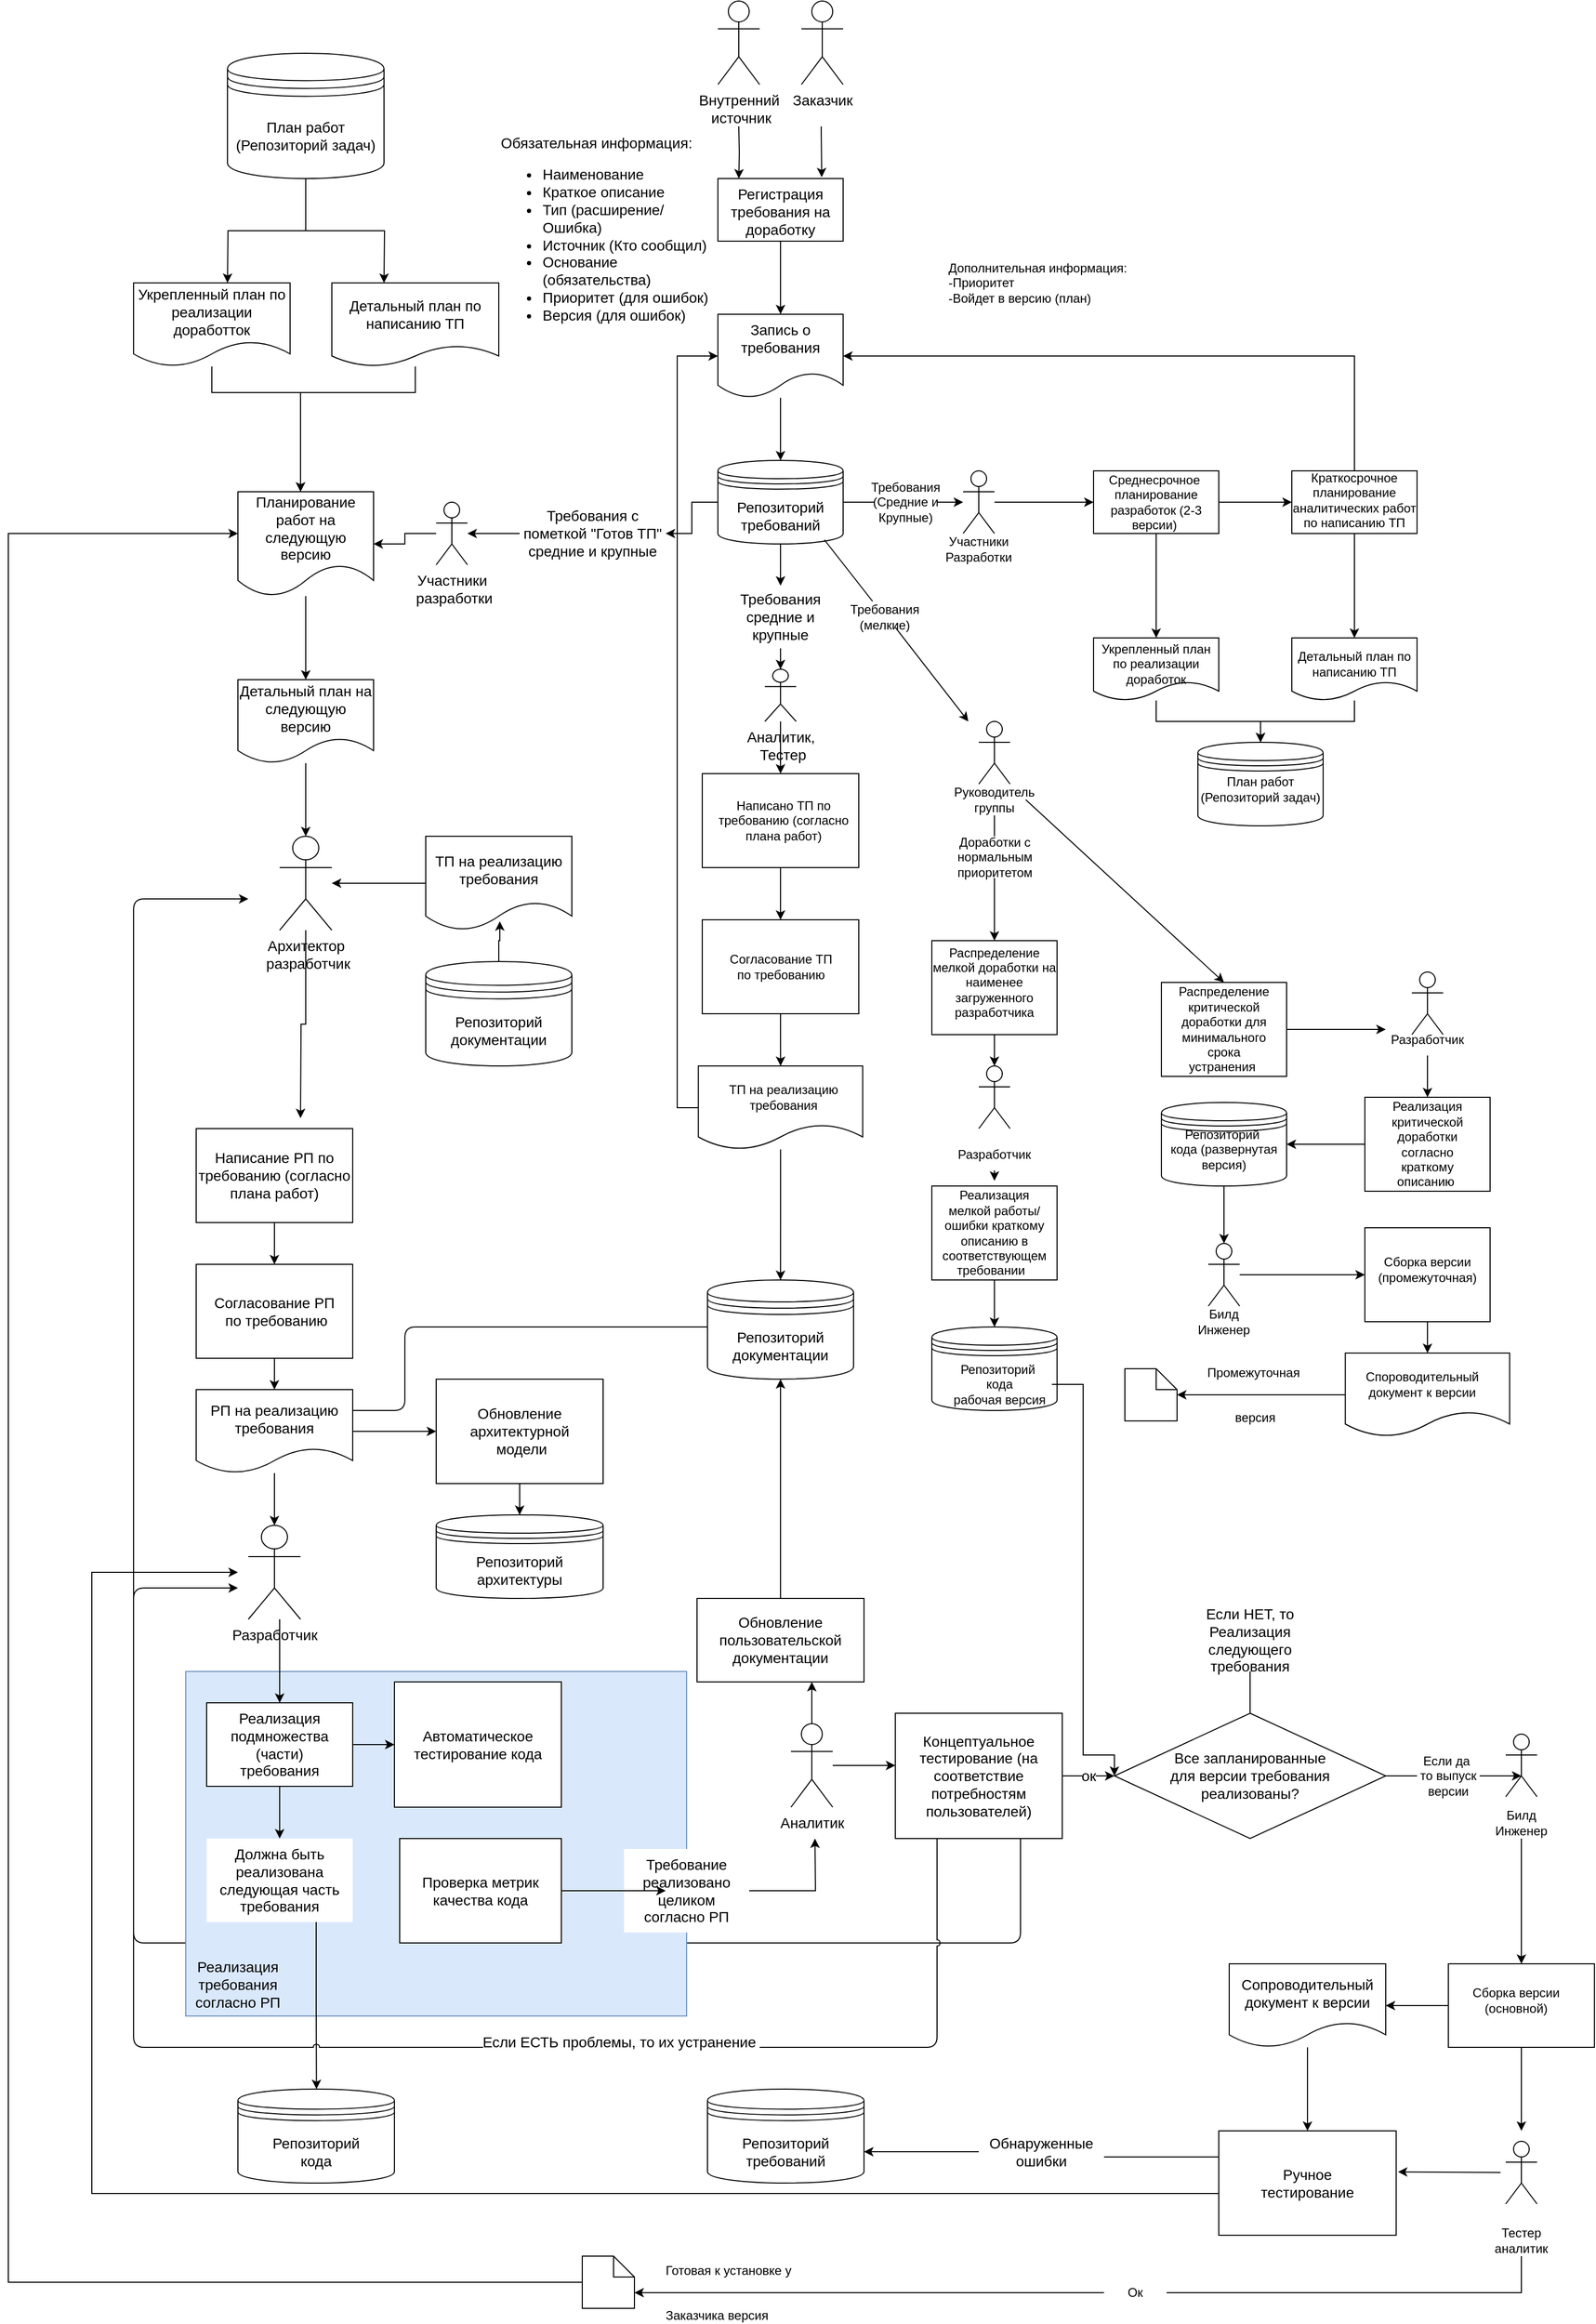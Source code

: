 <mxfile version="17.4.0" type="google"><diagram id="FcQgIO-EtKljJ8aHKPkk" name="Page-1"><mxGraphModel grid="1" page="1" gridSize="10" guides="1" tooltips="1" connect="1" arrows="1" fold="1" pageScale="1" pageWidth="2339" pageHeight="3300" math="0" shadow="0"><root><mxCell id="0"/><mxCell id="1" parent="0"/><mxCell id="-S4qs4lZASncalm9vgdK-113" style="edgeStyle=orthogonalEdgeStyle;rounded=0;orthogonalLoop=1;jettySize=auto;html=1;entryX=0.5;entryY=0.667;entryDx=0;entryDy=0;entryPerimeter=0;fontColor=#000000;startArrow=none;" edge="1" parent="1" source="-S4qs4lZASncalm9vgdK-112" target="-S4qs4lZASncalm9vgdK-111"><mxGeometry relative="1" as="geometry"/></mxCell><mxCell id="XzR__oz5YrmeyGXuZ-AJ-4" style="edgeStyle=orthogonalEdgeStyle;rounded=0;orthogonalLoop=1;jettySize=auto;html=1;fontSize=14;" edge="1" parent="1" source="XzR__oz5YrmeyGXuZ-AJ-3"><mxGeometry relative="1" as="geometry"><mxPoint x="290" y="310" as="targetPoint"/></mxGeometry></mxCell><mxCell id="XzR__oz5YrmeyGXuZ-AJ-5" style="edgeStyle=orthogonalEdgeStyle;rounded=0;orthogonalLoop=1;jettySize=auto;html=1;fontSize=14;" edge="1" parent="1" source="XzR__oz5YrmeyGXuZ-AJ-3"><mxGeometry relative="1" as="geometry"><mxPoint x="440" y="310" as="targetPoint"/></mxGeometry></mxCell><mxCell id="XzR__oz5YrmeyGXuZ-AJ-3" value="&lt;font style=&quot;font-size: 14px&quot;&gt;План работ&lt;br&gt;(Репозиторий задач)&lt;/font&gt;" style="shape=datastore;whiteSpace=wrap;html=1;align=center;" vertex="1" parent="1"><mxGeometry x="290" y="90" width="150" height="120" as="geometry"/></mxCell><mxCell id="XzR__oz5YrmeyGXuZ-AJ-10" style="edgeStyle=orthogonalEdgeStyle;rounded=0;orthogonalLoop=1;jettySize=auto;html=1;fontSize=14;" edge="1" parent="1" source="XzR__oz5YrmeyGXuZ-AJ-6"><mxGeometry relative="1" as="geometry"><mxPoint x="360" y="510" as="targetPoint"/><Array as="points"><mxPoint x="275" y="415"/><mxPoint x="360" y="415"/><mxPoint x="360" y="440"/></Array></mxGeometry></mxCell><mxCell id="XzR__oz5YrmeyGXuZ-AJ-6" value="Укрепленный план по реализации доработток" style="shape=document;whiteSpace=wrap;html=1;boundedLbl=1;fontSize=14;labelBorderColor=none;labelBackgroundColor=none;verticalAlign=middle;gradientColor=none;shadow=0;sketch=0;" vertex="1" parent="1"><mxGeometry x="200" y="310" width="150" height="80" as="geometry"/></mxCell><mxCell id="XzR__oz5YrmeyGXuZ-AJ-9" style="edgeStyle=orthogonalEdgeStyle;rounded=0;orthogonalLoop=1;jettySize=auto;html=1;fontSize=14;" edge="1" parent="1" source="XzR__oz5YrmeyGXuZ-AJ-7"><mxGeometry relative="1" as="geometry"><mxPoint x="360" y="510" as="targetPoint"/><Array as="points"><mxPoint x="470" y="415"/><mxPoint x="360" y="415"/><mxPoint x="360" y="440"/></Array></mxGeometry></mxCell><mxCell id="XzR__oz5YrmeyGXuZ-AJ-7" value="Детальный план по написанию ТП" style="shape=document;whiteSpace=wrap;html=1;boundedLbl=1;fontSize=14;size=0.25;" vertex="1" parent="1"><mxGeometry x="390" y="310" width="160" height="80" as="geometry"/></mxCell><mxCell id="XzR__oz5YrmeyGXuZ-AJ-12" style="edgeStyle=orthogonalEdgeStyle;rounded=0;orthogonalLoop=1;jettySize=auto;html=1;fontSize=14;" edge="1" parent="1" source="XzR__oz5YrmeyGXuZ-AJ-11" target="XzR__oz5YrmeyGXuZ-AJ-13"><mxGeometry relative="1" as="geometry"><mxPoint x="365" y="700.0" as="targetPoint"/></mxGeometry></mxCell><mxCell id="XzR__oz5YrmeyGXuZ-AJ-11" value="Планирование работ на следующую версию" style="shape=document;whiteSpace=wrap;html=1;boundedLbl=1;shadow=0;labelBackgroundColor=none;labelBorderColor=none;sketch=0;fontSize=14;gradientColor=none;" vertex="1" parent="1"><mxGeometry x="300" y="510" width="130" height="100" as="geometry"/></mxCell><mxCell id="XzR__oz5YrmeyGXuZ-AJ-14" style="edgeStyle=orthogonalEdgeStyle;rounded=0;orthogonalLoop=1;jettySize=auto;html=1;fontSize=14;" edge="1" parent="1" source="XzR__oz5YrmeyGXuZ-AJ-13" target="XzR__oz5YrmeyGXuZ-AJ-15"><mxGeometry relative="1" as="geometry"><mxPoint x="365" y="870.0" as="targetPoint"/></mxGeometry></mxCell><mxCell id="XzR__oz5YrmeyGXuZ-AJ-13" value="Детальный план на следующую версию" style="shape=document;whiteSpace=wrap;html=1;boundedLbl=1;shadow=0;labelBackgroundColor=none;labelBorderColor=none;sketch=0;fontSize=14;gradientColor=none;" vertex="1" parent="1"><mxGeometry x="300" y="690" width="130" height="80" as="geometry"/></mxCell><mxCell id="XzR__oz5YrmeyGXuZ-AJ-20" style="edgeStyle=orthogonalEdgeStyle;rounded=0;orthogonalLoop=1;jettySize=auto;html=1;fontSize=14;" edge="1" parent="1" source="XzR__oz5YrmeyGXuZ-AJ-15"><mxGeometry relative="1" as="geometry"><mxPoint x="360" y="1110" as="targetPoint"/></mxGeometry></mxCell><mxCell id="XzR__oz5YrmeyGXuZ-AJ-15" value="Архитектор&lt;br&gt;&amp;nbsp;разработчик" style="shape=umlActor;verticalLabelPosition=bottom;verticalAlign=top;html=1;outlineConnect=0;shadow=0;labelBackgroundColor=none;labelBorderColor=none;sketch=0;fontSize=14;gradientColor=none;" vertex="1" parent="1"><mxGeometry x="340" y="840" width="50" height="90" as="geometry"/></mxCell><mxCell id="XzR__oz5YrmeyGXuZ-AJ-17" style="edgeStyle=orthogonalEdgeStyle;rounded=0;orthogonalLoop=1;jettySize=auto;html=1;fontSize=14;" edge="1" parent="1" source="XzR__oz5YrmeyGXuZ-AJ-16" target="XzR__oz5YrmeyGXuZ-AJ-15"><mxGeometry relative="1" as="geometry"><mxPoint x="430" y="885.0" as="targetPoint"/></mxGeometry></mxCell><mxCell id="XzR__oz5YrmeyGXuZ-AJ-16" value="ТП на реализацию требования" style="shape=document;whiteSpace=wrap;html=1;boundedLbl=1;shadow=0;labelBackgroundColor=none;labelBorderColor=none;sketch=0;fontSize=14;gradientColor=none;" vertex="1" parent="1"><mxGeometry x="480" y="840" width="140" height="90" as="geometry"/></mxCell><mxCell id="XzR__oz5YrmeyGXuZ-AJ-19" style="edgeStyle=orthogonalEdgeStyle;rounded=0;orthogonalLoop=1;jettySize=auto;html=1;entryX=0.507;entryY=0.905;entryDx=0;entryDy=0;entryPerimeter=0;fontSize=14;" edge="1" parent="1" source="XzR__oz5YrmeyGXuZ-AJ-18" target="XzR__oz5YrmeyGXuZ-AJ-16"><mxGeometry relative="1" as="geometry"/></mxCell><mxCell id="XzR__oz5YrmeyGXuZ-AJ-18" value="Репозиторий документации" style="shape=datastore;whiteSpace=wrap;html=1;shadow=0;labelBackgroundColor=none;labelBorderColor=none;sketch=0;fontSize=14;gradientColor=none;" vertex="1" parent="1"><mxGeometry x="480" y="960" width="140" height="100" as="geometry"/></mxCell><mxCell id="Xzirh90XZ4fYuaq3BGSY-18" style="rounded=1;jumpStyle=arc;orthogonalLoop=1;jettySize=auto;html=1;exitX=0.75;exitY=1;exitDx=0;exitDy=0;fontSize=14;endArrow=classic;endFill=1;strokeColor=default;elbow=vertical;" edge="1" parent="1" source="Xzirh90XZ4fYuaq3BGSY-13"><mxGeometry relative="1" as="geometry"><mxPoint x="310" y="900" as="targetPoint"/><Array as="points"><mxPoint x="1050" y="1900"/><mxPoint x="200" y="1900"/><mxPoint x="200" y="900"/></Array></mxGeometry></mxCell><mxCell id="NjiIjQkyy69ApoucrlYa-11" value="" style="edgeStyle=orthogonalEdgeStyle;rounded=0;orthogonalLoop=1;jettySize=auto;html=1;fontSize=14;entryX=0.167;entryY=0;entryDx=0;entryDy=0;entryPerimeter=0;" edge="1" parent="1" target="NjiIjQkyy69ApoucrlYa-10"><mxGeometry relative="1" as="geometry"><mxPoint x="780" y="160" as="sourcePoint"/></mxGeometry></mxCell><mxCell id="NjiIjQkyy69ApoucrlYa-7" value="Заказчик" style="shape=umlActor;verticalLabelPosition=bottom;verticalAlign=top;html=1;outlineConnect=0;fontSize=14;fillColor=none;" vertex="1" parent="1"><mxGeometry x="840" y="40" width="40" height="80" as="geometry"/></mxCell><mxCell id="NjiIjQkyy69ApoucrlYa-17" value="" style="edgeStyle=orthogonalEdgeStyle;rounded=0;orthogonalLoop=1;jettySize=auto;html=1;fontSize=14;" edge="1" parent="1" source="NjiIjQkyy69ApoucrlYa-10" target="NjiIjQkyy69ApoucrlYa-16"><mxGeometry relative="1" as="geometry"/></mxCell><mxCell id="NjiIjQkyy69ApoucrlYa-10" value="Регистрация требования на доработку" style="whiteSpace=wrap;html=1;fontSize=14;verticalAlign=top;fillColor=none;" vertex="1" parent="1"><mxGeometry x="760" y="210" width="120" height="60" as="geometry"/></mxCell><mxCell id="NjiIjQkyy69ApoucrlYa-14" value="&lt;div&gt;&lt;span&gt;Обязательная информация:&lt;/span&gt;&lt;/div&gt;&lt;div&gt;&lt;ul&gt;&lt;li&gt;&lt;span&gt;Наименование&lt;/span&gt;&lt;/li&gt;&lt;li&gt;&lt;span&gt;Краткое описание&lt;/span&gt;&lt;/li&gt;&lt;li&gt;&lt;span&gt;Тип (расширение/Ошибка)&lt;/span&gt;&lt;/li&gt;&lt;li&gt;Источник (Кто сообщил)&lt;/li&gt;&lt;li&gt;Основание (обязательства)&lt;/li&gt;&lt;li&gt;Приоритет (для ошибок)&lt;/li&gt;&lt;li&gt;Версия (для ошибок)&lt;/li&gt;&lt;/ul&gt;&lt;/div&gt;" style="rounded=0;whiteSpace=wrap;html=1;fontSize=14;fillColor=none;strokeColor=none;align=left;" vertex="1" parent="1"><mxGeometry x="550" y="190" width="210" height="150" as="geometry"/></mxCell><mxCell id="NjiIjQkyy69ApoucrlYa-13" value="" style="edgeStyle=orthogonalEdgeStyle;rounded=0;orthogonalLoop=1;jettySize=auto;html=1;fontSize=14;entryX=0.829;entryY=-0.02;entryDx=0;entryDy=0;entryPerimeter=0;" edge="1" parent="1" target="NjiIjQkyy69ApoucrlYa-10"><mxGeometry relative="1" as="geometry"><mxPoint x="859" y="160" as="sourcePoint"/><Array as="points"><mxPoint x="860" y="165"/></Array></mxGeometry></mxCell><mxCell id="NjiIjQkyy69ApoucrlYa-6" value="Внутренний&lt;br&gt;&amp;nbsp;источник" style="shape=umlActor;verticalLabelPosition=bottom;verticalAlign=top;html=1;outlineConnect=0;fontSize=14;fillColor=none;" vertex="1" parent="1"><mxGeometry x="760" y="40" width="40" height="80" as="geometry"/></mxCell><mxCell id="NjiIjQkyy69ApoucrlYa-19" value="" style="edgeStyle=orthogonalEdgeStyle;rounded=0;orthogonalLoop=1;jettySize=auto;html=1;fontSize=14;" edge="1" parent="1" source="NjiIjQkyy69ApoucrlYa-16" target="NjiIjQkyy69ApoucrlYa-18"><mxGeometry relative="1" as="geometry"/></mxCell><mxCell id="NjiIjQkyy69ApoucrlYa-16" value="Запись о требования" style="shape=document;whiteSpace=wrap;html=1;boundedLbl=1;fontSize=14;verticalAlign=top;fillColor=none;" vertex="1" parent="1"><mxGeometry x="760" y="340" width="120" height="80" as="geometry"/></mxCell><mxCell id="NjiIjQkyy69ApoucrlYa-21" value="" style="edgeStyle=orthogonalEdgeStyle;rounded=0;orthogonalLoop=1;jettySize=auto;html=1;fontSize=14;" edge="1" parent="1" source="NjiIjQkyy69ApoucrlYa-18" target="NjiIjQkyy69ApoucrlYa-20"><mxGeometry relative="1" as="geometry"><Array as="points"><mxPoint x="735" y="520"/><mxPoint x="735" y="550"/></Array></mxGeometry></mxCell><mxCell id="NjiIjQkyy69ApoucrlYa-27" value="" style="edgeStyle=orthogonalEdgeStyle;rounded=0;orthogonalLoop=1;jettySize=auto;html=1;fontSize=14;" edge="1" parent="1" source="NjiIjQkyy69ApoucrlYa-18" target="NjiIjQkyy69ApoucrlYa-26"><mxGeometry relative="1" as="geometry"/></mxCell><mxCell id="-S4qs4lZASncalm9vgdK-15" style="edgeStyle=orthogonalEdgeStyle;rounded=0;orthogonalLoop=1;jettySize=auto;html=1;startArrow=none;" edge="1" parent="1" source="-S4qs4lZASncalm9vgdK-19" target="-S4qs4lZASncalm9vgdK-18"><mxGeometry relative="1" as="geometry"><mxPoint x="950" y="520.0" as="targetPoint"/></mxGeometry></mxCell><mxCell id="NjiIjQkyy69ApoucrlYa-18" value="Репозиторий требований" style="shape=datastore;whiteSpace=wrap;html=1;fontSize=14;fillColor=none;" vertex="1" parent="1"><mxGeometry x="760" y="480" width="120" height="80" as="geometry"/></mxCell><mxCell id="NjiIjQkyy69ApoucrlYa-24" value="" style="edgeStyle=orthogonalEdgeStyle;rounded=0;orthogonalLoop=1;jettySize=auto;html=1;fontSize=14;" edge="1" parent="1" source="NjiIjQkyy69ApoucrlYa-20" target="NjiIjQkyy69ApoucrlYa-23"><mxGeometry relative="1" as="geometry"/></mxCell><mxCell id="NjiIjQkyy69ApoucrlYa-20" value="Требования с пометкой &quot;Готов ТП&quot;&lt;br&gt;средние и крупные" style="whiteSpace=wrap;html=1;fontSize=14;fillColor=none;strokeColor=none;" vertex="1" parent="1"><mxGeometry x="570" y="520" width="140" height="60" as="geometry"/></mxCell><mxCell id="NjiIjQkyy69ApoucrlYa-25" value="" style="edgeStyle=orthogonalEdgeStyle;rounded=0;orthogonalLoop=1;jettySize=auto;html=1;fontSize=14;" edge="1" parent="1" source="NjiIjQkyy69ApoucrlYa-23" target="XzR__oz5YrmeyGXuZ-AJ-11"><mxGeometry relative="1" as="geometry"/></mxCell><mxCell id="NjiIjQkyy69ApoucrlYa-23" value="Участники&lt;br&gt;&amp;nbsp;разработки" style="shape=umlActor;verticalLabelPosition=bottom;verticalAlign=top;html=1;outlineConnect=0;fontSize=14;fillColor=none;" vertex="1" parent="1"><mxGeometry x="490" y="520" width="30" height="60" as="geometry"/></mxCell><mxCell id="NjiIjQkyy69ApoucrlYa-29" value="" style="edgeStyle=orthogonalEdgeStyle;rounded=0;orthogonalLoop=1;jettySize=auto;html=1;fontSize=14;" edge="1" parent="1" source="NjiIjQkyy69ApoucrlYa-26" target="NjiIjQkyy69ApoucrlYa-28"><mxGeometry relative="1" as="geometry"/></mxCell><mxCell id="NjiIjQkyy69ApoucrlYa-26" value="Требования средние и крупные" style="whiteSpace=wrap;html=1;fontSize=14;fillColor=none;strokeColor=none;" vertex="1" parent="1"><mxGeometry x="760" y="600" width="120" height="60" as="geometry"/></mxCell><mxCell id="m88YV7kobaPeieEYWc4_-2" style="edgeStyle=orthogonalEdgeStyle;rounded=0;orthogonalLoop=1;jettySize=auto;html=1;entryX=0.5;entryY=0;entryDx=0;entryDy=0;" edge="1" parent="1" source="NjiIjQkyy69ApoucrlYa-28"><mxGeometry relative="1" as="geometry"><mxPoint x="820" y="780.0" as="targetPoint"/></mxGeometry></mxCell><mxCell id="NjiIjQkyy69ApoucrlYa-28" value="Аналитик,&lt;br&gt;&amp;nbsp;Тестер" style="shape=umlActor;verticalLabelPosition=bottom;verticalAlign=top;html=1;outlineConnect=0;fontSize=14;fillColor=none;" vertex="1" parent="1"><mxGeometry x="805" y="680" width="30" height="50" as="geometry"/></mxCell><mxCell id="-S4qs4lZASncalm9vgdK-3" style="edgeStyle=orthogonalEdgeStyle;rounded=0;orthogonalLoop=1;jettySize=auto;html=1;entryX=0.5;entryY=0;entryDx=0;entryDy=0;" edge="1" parent="1" source="m88YV7kobaPeieEYWc4_-3" target="-S4qs4lZASncalm9vgdK-2"><mxGeometry relative="1" as="geometry"/></mxCell><mxCell id="m88YV7kobaPeieEYWc4_-3" value="" style="rounded=0;whiteSpace=wrap;html=1;" vertex="1" parent="1"><mxGeometry x="745" y="780" width="150" height="90" as="geometry"/></mxCell><mxCell id="-S4qs4lZASncalm9vgdK-7" style="edgeStyle=orthogonalEdgeStyle;rounded=0;orthogonalLoop=1;jettySize=auto;html=1;" edge="1" parent="1" source="-S4qs4lZASncalm9vgdK-2" target="-S4qs4lZASncalm9vgdK-4"><mxGeometry relative="1" as="geometry"/></mxCell><mxCell id="-S4qs4lZASncalm9vgdK-2" value="" style="rounded=0;whiteSpace=wrap;html=1;" vertex="1" parent="1"><mxGeometry x="745" y="920" width="150" height="90" as="geometry"/></mxCell><mxCell id="-S4qs4lZASncalm9vgdK-8" style="edgeStyle=orthogonalEdgeStyle;rounded=0;orthogonalLoop=1;jettySize=auto;html=1;" edge="1" parent="1" source="-S4qs4lZASncalm9vgdK-4" target="Xzirh90XZ4fYuaq3BGSY-28"><mxGeometry relative="1" as="geometry"/></mxCell><mxCell id="-S4qs4lZASncalm9vgdK-14" style="edgeStyle=orthogonalEdgeStyle;rounded=0;orthogonalLoop=1;jettySize=auto;html=1;entryX=0;entryY=0.5;entryDx=0;entryDy=0;" edge="1" parent="1" source="-S4qs4lZASncalm9vgdK-4" target="NjiIjQkyy69ApoucrlYa-16"><mxGeometry relative="1" as="geometry"><Array as="points"><mxPoint x="721" y="1100"/><mxPoint x="721" y="380"/></Array></mxGeometry></mxCell><mxCell id="-S4qs4lZASncalm9vgdK-4" value="" style="shape=document;whiteSpace=wrap;html=1;boundedLbl=1;" vertex="1" parent="1"><mxGeometry x="741.25" y="1060" width="157.5" height="80" as="geometry"/></mxCell><mxCell id="XzR__oz5YrmeyGXuZ-AJ-22" value="Написание РП по требованию (согласно плана работ)" style="rounded=0;whiteSpace=wrap;html=1;shadow=0;labelBackgroundColor=none;labelBorderColor=none;sketch=0;fontSize=14;gradientColor=none;" vertex="1" parent="1"><mxGeometry x="260" y="1120" width="150" height="90" as="geometry"/></mxCell><mxCell id="XzR__oz5YrmeyGXuZ-AJ-24" value="Согласование РП&lt;br&gt;&amp;nbsp;по требованию" style="rounded=0;whiteSpace=wrap;html=1;shadow=0;labelBackgroundColor=none;labelBorderColor=none;sketch=0;fontSize=14;gradientColor=none;" vertex="1" parent="1"><mxGeometry x="260" y="1250" width="150" height="90" as="geometry"/></mxCell><mxCell id="XzR__oz5YrmeyGXuZ-AJ-23" style="edgeStyle=orthogonalEdgeStyle;rounded=0;orthogonalLoop=1;jettySize=auto;html=1;fontSize=14;" edge="1" parent="1" source="XzR__oz5YrmeyGXuZ-AJ-22" target="XzR__oz5YrmeyGXuZ-AJ-24"><mxGeometry relative="1" as="geometry"><mxPoint x="335" y="1270" as="targetPoint"/></mxGeometry></mxCell><mxCell id="Xzirh90XZ4fYuaq3BGSY-27" style="edgeStyle=none;rounded=1;jumpStyle=arc;orthogonalLoop=1;jettySize=auto;html=1;exitX=1;exitY=0.25;exitDx=0;exitDy=0;fontSize=14;endArrow=classic;endFill=1;strokeColor=default;elbow=vertical;" edge="1" parent="1" source="XzR__oz5YrmeyGXuZ-AJ-26"><mxGeometry relative="1" as="geometry"><mxPoint x="823" y="1310" as="targetPoint"/><Array as="points"><mxPoint x="460" y="1390"/><mxPoint x="460" y="1310"/></Array></mxGeometry></mxCell><mxCell id="XzR__oz5YrmeyGXuZ-AJ-26" value="РП на реализацию&lt;br&gt;требования" style="shape=document;whiteSpace=wrap;html=1;boundedLbl=1;shadow=0;labelBackgroundColor=none;labelBorderColor=none;sketch=0;fontSize=14;gradientColor=none;" vertex="1" parent="1"><mxGeometry x="260" y="1370" width="150" height="80" as="geometry"/></mxCell><mxCell id="XzR__oz5YrmeyGXuZ-AJ-25" style="edgeStyle=orthogonalEdgeStyle;rounded=0;orthogonalLoop=1;jettySize=auto;html=1;fontSize=14;" edge="1" parent="1" source="XzR__oz5YrmeyGXuZ-AJ-24" target="XzR__oz5YrmeyGXuZ-AJ-26"><mxGeometry relative="1" as="geometry"><mxPoint x="335" y="1400" as="targetPoint"/></mxGeometry></mxCell><mxCell id="XzR__oz5YrmeyGXuZ-AJ-30" value="Обновление архитектурной&lt;br&gt;&amp;nbsp;модели" style="rounded=0;whiteSpace=wrap;html=1;shadow=0;labelBackgroundColor=none;labelBorderColor=none;sketch=0;fontSize=14;gradientColor=none;" vertex="1" parent="1"><mxGeometry x="490" y="1360" width="160" height="100" as="geometry"/></mxCell><mxCell id="XzR__oz5YrmeyGXuZ-AJ-29" style="edgeStyle=orthogonalEdgeStyle;rounded=0;orthogonalLoop=1;jettySize=auto;html=1;fontSize=14;" edge="1" parent="1" source="XzR__oz5YrmeyGXuZ-AJ-26" target="XzR__oz5YrmeyGXuZ-AJ-30"><mxGeometry relative="1" as="geometry"><mxPoint x="490" y="1410" as="targetPoint"/></mxGeometry></mxCell><mxCell id="XzR__oz5YrmeyGXuZ-AJ-32" value="Репозиторий архитектуры" style="shape=datastore;whiteSpace=wrap;html=1;shadow=0;labelBackgroundColor=none;labelBorderColor=none;sketch=0;fontSize=14;gradientColor=none;" vertex="1" parent="1"><mxGeometry x="490" y="1490" width="160" height="80" as="geometry"/></mxCell><mxCell id="XzR__oz5YrmeyGXuZ-AJ-31" style="edgeStyle=orthogonalEdgeStyle;rounded=0;orthogonalLoop=1;jettySize=auto;html=1;fontSize=14;" edge="1" parent="1" source="XzR__oz5YrmeyGXuZ-AJ-30" target="XzR__oz5YrmeyGXuZ-AJ-32"><mxGeometry relative="1" as="geometry"><mxPoint x="570" y="1520" as="targetPoint"/></mxGeometry></mxCell><mxCell id="XzR__oz5YrmeyGXuZ-AJ-34" value="Разработчик" style="shape=umlActor;verticalLabelPosition=bottom;verticalAlign=top;html=1;outlineConnect=0;shadow=0;labelBackgroundColor=none;labelBorderColor=none;sketch=0;fontSize=14;gradientColor=none;" vertex="1" parent="1"><mxGeometry x="310" y="1500" width="50" height="90" as="geometry"/></mxCell><mxCell id="XzR__oz5YrmeyGXuZ-AJ-33" style="edgeStyle=orthogonalEdgeStyle;rounded=0;orthogonalLoop=1;jettySize=auto;html=1;fontSize=14;" edge="1" parent="1" source="XzR__oz5YrmeyGXuZ-AJ-26" target="XzR__oz5YrmeyGXuZ-AJ-34"><mxGeometry relative="1" as="geometry"><mxPoint x="335" y="1530" as="targetPoint"/></mxGeometry></mxCell><mxCell id="XzR__oz5YrmeyGXuZ-AJ-36" value="&lt;br&gt;&lt;br&gt;&lt;br&gt;&lt;br&gt;&lt;br&gt;" style="rounded=0;whiteSpace=wrap;html=1;shadow=0;labelBackgroundColor=none;labelBorderColor=none;sketch=0;fontSize=14;fillColor=#dae8fc;strokeColor=#6c8ebf;align=left;" vertex="1" parent="1"><mxGeometry x="250" y="1640" width="480" height="330" as="geometry"/></mxCell><mxCell id="XzR__oz5YrmeyGXuZ-AJ-39" style="edgeStyle=orthogonalEdgeStyle;rounded=0;orthogonalLoop=1;jettySize=auto;html=1;fontSize=14;" edge="1" parent="1" source="XzR__oz5YrmeyGXuZ-AJ-34"><mxGeometry relative="1" as="geometry"><mxPoint x="340" y="1670" as="targetPoint"/><Array as="points"><mxPoint x="340" y="1630"/><mxPoint x="340" y="1630"/></Array></mxGeometry></mxCell><mxCell id="XzR__oz5YrmeyGXuZ-AJ-40" value="Реализация&lt;br&gt;подмножества&lt;br&gt;(части)&lt;br&gt;требования" style="rounded=0;whiteSpace=wrap;html=1;shadow=0;labelBackgroundColor=none;labelBorderColor=none;sketch=0;fontSize=14;gradientColor=none;" vertex="1" parent="1"><mxGeometry x="270" y="1670" width="140" height="80" as="geometry"/></mxCell><mxCell id="XzR__oz5YrmeyGXuZ-AJ-42" value="Автоматическое&lt;br&gt;тестирование кода" style="rounded=0;whiteSpace=wrap;html=1;shadow=0;labelBackgroundColor=none;labelBorderColor=none;sketch=0;fontSize=14;gradientColor=none;" vertex="1" parent="1"><mxGeometry x="450" y="1650" width="160" height="120" as="geometry"/></mxCell><mxCell id="Xzirh90XZ4fYuaq3BGSY-2" style="edgeStyle=orthogonalEdgeStyle;rounded=0;orthogonalLoop=1;jettySize=auto;html=1;entryX=0;entryY=0.5;entryDx=0;entryDy=0;fontSize=14;" edge="1" parent="1" source="XzR__oz5YrmeyGXuZ-AJ-40" target="XzR__oz5YrmeyGXuZ-AJ-42"><mxGeometry relative="1" as="geometry"/></mxCell><mxCell id="Xzirh90XZ4fYuaq3BGSY-14" style="edgeStyle=orthogonalEdgeStyle;rounded=0;orthogonalLoop=1;jettySize=auto;html=1;exitX=0.75;exitY=1;exitDx=0;exitDy=0;fontSize=14;" edge="1" parent="1" source="NjiIjQkyy69ApoucrlYa-1"><mxGeometry relative="1" as="geometry"><mxPoint x="375.286" y="2040" as="targetPoint"/></mxGeometry></mxCell><mxCell id="NjiIjQkyy69ApoucrlYa-1" value="Должна быть реализована следующая часть требования" style="whiteSpace=wrap;html=1;fontSize=14;rounded=0;shadow=0;labelBackgroundColor=none;labelBorderColor=none;sketch=0;gradientColor=none;strokeColor=none;" vertex="1" parent="1"><mxGeometry x="270" y="1800" width="140" height="80" as="geometry"/></mxCell><mxCell id="NjiIjQkyy69ApoucrlYa-2" value="" style="edgeStyle=orthogonalEdgeStyle;rounded=0;orthogonalLoop=1;jettySize=auto;html=1;" edge="1" parent="1" source="XzR__oz5YrmeyGXuZ-AJ-40" target="NjiIjQkyy69ApoucrlYa-1"><mxGeometry relative="1" as="geometry"/></mxCell><mxCell id="Xzirh90XZ4fYuaq3BGSY-3" value="Проверка метрик&lt;br&gt;качества кода" style="rounded=0;whiteSpace=wrap;html=1;shadow=0;labelBackgroundColor=none;labelBorderColor=none;sketch=0;fontSize=14;gradientColor=none;" vertex="1" parent="1"><mxGeometry x="455" y="1800" width="155" height="100" as="geometry"/></mxCell><mxCell id="NjiIjQkyy69ApoucrlYa-5" value="&lt;font style=&quot;font-size: 14px&quot;&gt;Реализация требования согласно РП&lt;/font&gt;" style="rounded=0;whiteSpace=wrap;html=1;fillColor=none;align=center;strokeColor=none;" vertex="1" parent="1"><mxGeometry x="250" y="1910" width="100" height="60" as="geometry"/></mxCell><mxCell id="Xzirh90XZ4fYuaq3BGSY-6" style="edgeStyle=orthogonalEdgeStyle;rounded=0;orthogonalLoop=1;jettySize=auto;html=1;exitX=1;exitY=0.5;exitDx=0;exitDy=0;fontSize=14;" edge="1" parent="1" source="Xzirh90XZ4fYuaq3BGSY-4"><mxGeometry relative="1" as="geometry"><mxPoint x="853" y="1800" as="targetPoint"/></mxGeometry></mxCell><mxCell id="Xzirh90XZ4fYuaq3BGSY-4" value="Требование&lt;br&gt;реализовано&lt;br&gt;целиком&lt;br&gt;согласно РП" style="rounded=0;whiteSpace=wrap;html=1;shadow=0;labelBackgroundColor=none;labelBorderColor=none;sketch=0;fontSize=14;gradientColor=none;strokeColor=none;" vertex="1" parent="1"><mxGeometry x="670" y="1810" width="120" height="80" as="geometry"/></mxCell><mxCell id="Xzirh90XZ4fYuaq3BGSY-5" style="edgeStyle=orthogonalEdgeStyle;rounded=0;orthogonalLoop=1;jettySize=auto;html=1;entryX=0.333;entryY=0.5;entryDx=0;entryDy=0;entryPerimeter=0;fontSize=14;" edge="1" parent="1" source="Xzirh90XZ4fYuaq3BGSY-3" target="Xzirh90XZ4fYuaq3BGSY-4"><mxGeometry relative="1" as="geometry"/></mxCell><mxCell id="Xzirh90XZ4fYuaq3BGSY-10" style="edgeStyle=orthogonalEdgeStyle;rounded=0;orthogonalLoop=1;jettySize=auto;html=1;fontSize=14;" edge="1" parent="1" source="Xzirh90XZ4fYuaq3BGSY-9"><mxGeometry relative="1" as="geometry"><mxPoint x="850" y="1650" as="targetPoint"/></mxGeometry></mxCell><mxCell id="Xzirh90XZ4fYuaq3BGSY-12" style="edgeStyle=orthogonalEdgeStyle;rounded=0;orthogonalLoop=1;jettySize=auto;html=1;fontSize=14;" edge="1" parent="1" source="Xzirh90XZ4fYuaq3BGSY-9"><mxGeometry relative="1" as="geometry"><mxPoint x="930" y="1730" as="targetPoint"/></mxGeometry></mxCell><mxCell id="Xzirh90XZ4fYuaq3BGSY-9" value="Аналитик" style="shape=umlActor;verticalLabelPosition=bottom;verticalAlign=top;html=1;outlineConnect=0;shadow=0;labelBackgroundColor=none;labelBorderColor=none;sketch=0;fontSize=14;gradientColor=none;" vertex="1" parent="1"><mxGeometry x="830" y="1690" width="40" height="80" as="geometry"/></mxCell><mxCell id="-S4qs4lZASncalm9vgdK-10" style="edgeStyle=orthogonalEdgeStyle;rounded=0;orthogonalLoop=1;jettySize=auto;html=1;" edge="1" parent="1" source="Xzirh90XZ4fYuaq3BGSY-11" target="Xzirh90XZ4fYuaq3BGSY-28"><mxGeometry relative="1" as="geometry"/></mxCell><mxCell id="Xzirh90XZ4fYuaq3BGSY-11" value="Обновление&lt;br&gt;пользовательской&lt;br&gt;документации" style="rounded=0;whiteSpace=wrap;html=1;shadow=0;labelBackgroundColor=none;labelBorderColor=none;sketch=0;fontSize=14;gradientColor=none;" vertex="1" parent="1"><mxGeometry x="740" y="1570" width="160" height="80" as="geometry"/></mxCell><mxCell id="Xzirh90XZ4fYuaq3BGSY-17" style="edgeStyle=orthogonalEdgeStyle;rounded=1;orthogonalLoop=1;jettySize=auto;html=1;exitX=0.25;exitY=1;exitDx=0;exitDy=0;fontSize=14;endArrow=classic;endFill=1;strokeColor=default;jumpStyle=arc;" edge="1" parent="1" source="Xzirh90XZ4fYuaq3BGSY-13"><mxGeometry relative="1" as="geometry"><mxPoint x="300" y="1560" as="targetPoint"/><Array as="points"><mxPoint x="970" y="2000"/><mxPoint x="200" y="2000"/></Array></mxGeometry></mxCell><mxCell id="Xzirh90XZ4fYuaq3BGSY-22" value="Если ЕСТЬ проблемы, то их устранение&amp;nbsp;" style="edgeLabel;html=1;align=center;verticalAlign=middle;resizable=0;points=[];fontSize=14;" connectable="0" vertex="1" parent="Xzirh90XZ4fYuaq3BGSY-17"><mxGeometry x="-0.334" y="-5" relative="1" as="geometry"><mxPoint as="offset"/></mxGeometry></mxCell><mxCell id="Xzirh90XZ4fYuaq3BGSY-23" value="ок" style="edgeStyle=none;rounded=1;jumpStyle=arc;orthogonalLoop=1;jettySize=auto;html=1;fontSize=14;endArrow=classic;endFill=1;strokeColor=default;elbow=vertical;" edge="1" parent="1" source="Xzirh90XZ4fYuaq3BGSY-13"><mxGeometry relative="1" as="geometry"><mxPoint x="1140" y="1740" as="targetPoint"/></mxGeometry></mxCell><mxCell id="Xzirh90XZ4fYuaq3BGSY-13" value="Концептуальное&lt;br&gt;тестирование (на&lt;br&gt;соответствие&lt;br&gt;потребностям&lt;br&gt;пользователей)&lt;br&gt;" style="rounded=0;whiteSpace=wrap;html=1;shadow=0;labelBackgroundColor=none;labelBorderColor=none;sketch=0;fontSize=14;gradientColor=none;" vertex="1" parent="1"><mxGeometry x="930" y="1680" width="160" height="120" as="geometry"/></mxCell><mxCell id="Xzirh90XZ4fYuaq3BGSY-15" value="Репозиторий&lt;br&gt;кода" style="shape=datastore;whiteSpace=wrap;html=1;shadow=0;labelBackgroundColor=none;labelBorderColor=none;sketch=0;fontSize=14;gradientColor=none;" vertex="1" parent="1"><mxGeometry x="300" y="2040" width="150" height="90" as="geometry"/></mxCell><mxCell id="Xzirh90XZ4fYuaq3BGSY-25" style="edgeStyle=none;rounded=1;jumpStyle=arc;orthogonalLoop=1;jettySize=auto;html=1;fontSize=14;endArrow=classic;endFill=1;strokeColor=default;elbow=vertical;" edge="1" parent="1" source="Xzirh90XZ4fYuaq3BGSY-24"><mxGeometry relative="1" as="geometry"><mxPoint x="1270" y="1630" as="targetPoint"/></mxGeometry></mxCell><mxCell id="Xzirh90XZ4fYuaq3BGSY-24" value="Все запланированные&lt;br&gt;для версии требования&lt;br&gt;реализованы?" style="rhombus;whiteSpace=wrap;html=1;shadow=0;labelBackgroundColor=none;labelBorderColor=none;sketch=0;fontSize=14;gradientColor=none;" vertex="1" parent="1"><mxGeometry x="1140" y="1680" width="260" height="120" as="geometry"/></mxCell><mxCell id="Xzirh90XZ4fYuaq3BGSY-26" value="Если НЕТ, то Реализация следующего&lt;br&gt;требования" style="rounded=0;whiteSpace=wrap;html=1;shadow=0;labelBackgroundColor=none;labelBorderColor=none;sketch=0;fontSize=14;gradientColor=none;strokeColor=none;" vertex="1" parent="1"><mxGeometry x="1210" y="1580" width="120" height="60" as="geometry"/></mxCell><mxCell id="Xzirh90XZ4fYuaq3BGSY-28" value="Репозиторий&lt;br&gt;документации" style="shape=datastore;whiteSpace=wrap;html=1;shadow=0;labelBackgroundColor=none;labelBorderColor=none;sketch=0;fontSize=14;gradientColor=none;" vertex="1" parent="1"><mxGeometry x="750" y="1265" width="140" height="95" as="geometry"/></mxCell><mxCell id="Xzirh90XZ4fYuaq3BGSY-30" value="Репозиторий&lt;br&gt;требований" style="shape=datastore;whiteSpace=wrap;html=1;shadow=0;labelBackgroundColor=none;labelBorderColor=none;sketch=0;fontSize=14;gradientColor=none;" vertex="1" parent="1"><mxGeometry x="750" y="2040" width="150" height="90" as="geometry"/></mxCell><mxCell id="Xzirh90XZ4fYuaq3BGSY-33" value="" style="edgeStyle=none;rounded=1;jumpStyle=arc;orthogonalLoop=1;jettySize=auto;html=1;fontSize=14;endArrow=classic;endFill=1;strokeColor=default;elbow=vertical;exitX=0;exitY=0.5;exitDx=0;exitDy=0;startArrow=none;" edge="1" parent="1" source="Xzirh90XZ4fYuaq3BGSY-34"><mxGeometry relative="1" as="geometry"><mxPoint x="900" y="2100" as="targetPoint"/></mxGeometry></mxCell><mxCell id="Xzirh90XZ4fYuaq3BGSY-35" value="" style="edgeStyle=none;rounded=1;jumpStyle=arc;orthogonalLoop=1;jettySize=auto;html=1;fontSize=14;endArrow=none;endFill=1;strokeColor=default;elbow=vertical;exitX=0;exitY=0.25;exitDx=0;exitDy=0;" edge="1" parent="1" source="Xzirh90XZ4fYuaq3BGSY-32"><mxGeometry relative="1" as="geometry"><mxPoint x="1240" y="2105" as="sourcePoint"/><mxPoint x="1130" y="2105" as="targetPoint"/></mxGeometry></mxCell><mxCell id="Xzirh90XZ4fYuaq3BGSY-34" value="Обнаруженные&lt;br&gt;ошибки" style="rounded=0;whiteSpace=wrap;html=1;shadow=0;labelBackgroundColor=none;labelBorderColor=none;sketch=0;fontSize=14;gradientColor=none;strokeColor=none;" vertex="1" parent="1"><mxGeometry x="1010" y="2080" width="120" height="40" as="geometry"/></mxCell><mxCell id="-S4qs4lZASncalm9vgdK-130" style="edgeStyle=orthogonalEdgeStyle;rounded=0;orthogonalLoop=1;jettySize=auto;html=1;fontColor=#000000;" edge="1" parent="1" source="Xzirh90XZ4fYuaq3BGSY-32"><mxGeometry relative="1" as="geometry"><mxPoint x="300" y="1545" as="targetPoint"/><Array as="points"><mxPoint x="160" y="2140"/><mxPoint x="160" y="1545"/></Array></mxGeometry></mxCell><mxCell id="Xzirh90XZ4fYuaq3BGSY-32" value="Ручное&lt;br&gt;тестирование" style="rounded=0;whiteSpace=wrap;html=1;shadow=0;labelBackgroundColor=none;labelBorderColor=none;sketch=0;fontSize=14;gradientColor=none;" vertex="1" parent="1"><mxGeometry x="1240" y="2080" width="170" height="100" as="geometry"/></mxCell><mxCell id="Xzirh90XZ4fYuaq3BGSY-40" style="edgeStyle=none;rounded=1;jumpStyle=arc;orthogonalLoop=1;jettySize=auto;html=1;fontSize=14;endArrow=classic;endFill=1;strokeColor=default;elbow=vertical;" edge="1" parent="1" source="Xzirh90XZ4fYuaq3BGSY-39" target="Xzirh90XZ4fYuaq3BGSY-32"><mxGeometry relative="1" as="geometry"/></mxCell><mxCell id="Xzirh90XZ4fYuaq3BGSY-39" value="Сопроводительный&lt;br&gt;документ к версии" style="shape=document;whiteSpace=wrap;html=1;boundedLbl=1;shadow=0;labelBackgroundColor=none;labelBorderColor=none;sketch=0;fontSize=14;gradientColor=none;" vertex="1" parent="1"><mxGeometry x="1250" y="1920" width="150" height="80" as="geometry"/></mxCell><mxCell id="Xzirh90XZ4fYuaq3BGSY-42" style="edgeStyle=none;rounded=1;jumpStyle=arc;orthogonalLoop=1;jettySize=auto;html=1;entryX=1.01;entryY=0.393;entryDx=0;entryDy=0;entryPerimeter=0;fontSize=14;endArrow=classic;endFill=1;strokeColor=default;elbow=vertical;" edge="1" parent="1" target="Xzirh90XZ4fYuaq3BGSY-32"><mxGeometry relative="1" as="geometry"><mxPoint x="1510" y="2119.882" as="sourcePoint"/></mxGeometry></mxCell><mxCell id="-S4qs4lZASncalm9vgdK-11" value="Написано ТП по требованию (согласно плана работ)" style="text;html=1;strokeColor=none;fillColor=none;align=center;verticalAlign=middle;whiteSpace=wrap;rounded=0;" vertex="1" parent="1"><mxGeometry x="752.5" y="770" width="140" height="110" as="geometry"/></mxCell><mxCell id="-S4qs4lZASncalm9vgdK-12" value="Согласование ТП по требованию" style="text;html=1;strokeColor=none;fillColor=none;align=center;verticalAlign=middle;whiteSpace=wrap;rounded=0;" vertex="1" parent="1"><mxGeometry x="767.5" y="940" width="105" height="50" as="geometry"/></mxCell><mxCell id="-S4qs4lZASncalm9vgdK-13" value="ТП на реализацию требования" style="text;html=1;strokeColor=none;fillColor=none;align=center;verticalAlign=middle;whiteSpace=wrap;rounded=0;" vertex="1" parent="1"><mxGeometry x="767.5" y="1060" width="110" height="60" as="geometry"/></mxCell><mxCell id="-S4qs4lZASncalm9vgdK-17" value="Репозиторий требований" style="shape=datastore;whiteSpace=wrap;html=1;fontSize=14;fillColor=none;fontColor=#FFFFFF;" vertex="1" parent="1"><mxGeometry x="1220" y="750" width="120" height="80" as="geometry"/></mxCell><mxCell id="-S4qs4lZASncalm9vgdK-26" style="edgeStyle=orthogonalEdgeStyle;rounded=0;orthogonalLoop=1;jettySize=auto;html=1;entryX=0;entryY=0.5;entryDx=0;entryDy=0;fontColor=#000000;" edge="1" parent="1" source="-S4qs4lZASncalm9vgdK-18" target="-S4qs4lZASncalm9vgdK-22"><mxGeometry relative="1" as="geometry"/></mxCell><mxCell id="-S4qs4lZASncalm9vgdK-18" value="Actor" style="shape=umlActor;verticalLabelPosition=bottom;verticalAlign=top;html=1;outlineConnect=0;fontColor=#FFFFFF;" vertex="1" parent="1"><mxGeometry x="995" y="490" width="30" height="60" as="geometry"/></mxCell><mxCell id="-S4qs4lZASncalm9vgdK-19" value="Требования&lt;br&gt;(Средние и Крупные)" style="text;html=1;strokeColor=none;fillColor=none;align=center;verticalAlign=middle;whiteSpace=wrap;rounded=0;fontColor=#000000;" vertex="1" parent="1"><mxGeometry x="910" y="505" width="60" height="30" as="geometry"/></mxCell><mxCell id="-S4qs4lZASncalm9vgdK-20" value="" style="edgeStyle=orthogonalEdgeStyle;rounded=0;orthogonalLoop=1;jettySize=auto;html=1;endArrow=none;" edge="1" parent="1" source="NjiIjQkyy69ApoucrlYa-18" target="-S4qs4lZASncalm9vgdK-19"><mxGeometry relative="1" as="geometry"><mxPoint x="995" y="520.0" as="targetPoint"/><mxPoint x="880" y="520.0" as="sourcePoint"/></mxGeometry></mxCell><mxCell id="-S4qs4lZASncalm9vgdK-21" value="Участники Разработки" style="text;html=1;strokeColor=none;fillColor=none;align=center;verticalAlign=middle;whiteSpace=wrap;rounded=0;fontColor=#000000;" vertex="1" parent="1"><mxGeometry x="980" y="550" width="60" height="30" as="geometry"/></mxCell><mxCell id="-S4qs4lZASncalm9vgdK-27" style="edgeStyle=orthogonalEdgeStyle;rounded=0;orthogonalLoop=1;jettySize=auto;html=1;entryX=0;entryY=0.5;entryDx=0;entryDy=0;fontColor=#000000;" edge="1" parent="1" source="-S4qs4lZASncalm9vgdK-22" target="-S4qs4lZASncalm9vgdK-23"><mxGeometry relative="1" as="geometry"/></mxCell><mxCell id="-S4qs4lZASncalm9vgdK-28" style="edgeStyle=orthogonalEdgeStyle;rounded=0;orthogonalLoop=1;jettySize=auto;html=1;entryX=0.5;entryY=0;entryDx=0;entryDy=0;fontColor=#000000;" edge="1" parent="1" source="-S4qs4lZASncalm9vgdK-22" target="-S4qs4lZASncalm9vgdK-24"><mxGeometry relative="1" as="geometry"/></mxCell><mxCell id="-S4qs4lZASncalm9vgdK-22" value="" style="rounded=0;whiteSpace=wrap;html=1;fontColor=#000000;" vertex="1" parent="1"><mxGeometry x="1120" y="490" width="120" height="60" as="geometry"/></mxCell><mxCell id="-S4qs4lZASncalm9vgdK-29" style="edgeStyle=orthogonalEdgeStyle;rounded=0;orthogonalLoop=1;jettySize=auto;html=1;fontColor=#000000;" edge="1" parent="1" source="-S4qs4lZASncalm9vgdK-23" target="-S4qs4lZASncalm9vgdK-25"><mxGeometry relative="1" as="geometry"/></mxCell><mxCell id="-S4qs4lZASncalm9vgdK-30" style="edgeStyle=orthogonalEdgeStyle;rounded=0;orthogonalLoop=1;jettySize=auto;html=1;entryX=1;entryY=0.5;entryDx=0;entryDy=0;fontColor=#000000;" edge="1" parent="1" source="-S4qs4lZASncalm9vgdK-23" target="NjiIjQkyy69ApoucrlYa-16"><mxGeometry relative="1" as="geometry"><Array as="points"><mxPoint x="1370" y="380"/></Array></mxGeometry></mxCell><mxCell id="-S4qs4lZASncalm9vgdK-23" value="" style="rounded=0;whiteSpace=wrap;html=1;fontColor=#000000;" vertex="1" parent="1"><mxGeometry x="1310" y="490" width="120" height="60" as="geometry"/></mxCell><mxCell id="-S4qs4lZASncalm9vgdK-41" style="edgeStyle=orthogonalEdgeStyle;rounded=0;orthogonalLoop=1;jettySize=auto;html=1;entryX=0.5;entryY=0;entryDx=0;entryDy=0;fontColor=#000000;" edge="1" parent="1" source="-S4qs4lZASncalm9vgdK-24" target="-S4qs4lZASncalm9vgdK-17"><mxGeometry relative="1" as="geometry"/></mxCell><mxCell id="-S4qs4lZASncalm9vgdK-24" value="" style="shape=document;whiteSpace=wrap;html=1;boundedLbl=1;fontColor=#000000;" vertex="1" parent="1"><mxGeometry x="1120" y="650" width="120" height="60" as="geometry"/></mxCell><mxCell id="-S4qs4lZASncalm9vgdK-42" style="edgeStyle=orthogonalEdgeStyle;rounded=0;orthogonalLoop=1;jettySize=auto;html=1;entryX=0.5;entryY=0;entryDx=0;entryDy=0;fontColor=#000000;" edge="1" parent="1" source="-S4qs4lZASncalm9vgdK-25" target="-S4qs4lZASncalm9vgdK-17"><mxGeometry relative="1" as="geometry"/></mxCell><mxCell id="-S4qs4lZASncalm9vgdK-25" value="" style="shape=document;whiteSpace=wrap;html=1;boundedLbl=1;fontColor=#000000;" vertex="1" parent="1"><mxGeometry x="1310" y="650" width="120" height="60" as="geometry"/></mxCell><mxCell id="-S4qs4lZASncalm9vgdK-31" value="Краткосрочное планирование аналитических работ по написанию ТП" style="text;html=1;strokeColor=none;fillColor=none;align=center;verticalAlign=middle;whiteSpace=wrap;rounded=0;fontColor=#000000;" vertex="1" parent="1"><mxGeometry x="1305" y="505" width="130" height="25" as="geometry"/></mxCell><mxCell id="-S4qs4lZASncalm9vgdK-32" value="Укрепленный план по реализации доработок" style="text;html=1;strokeColor=none;fillColor=none;align=center;verticalAlign=middle;whiteSpace=wrap;rounded=0;fontColor=#000000;" vertex="1" parent="1"><mxGeometry x="1120" y="660" width="120" height="30" as="geometry"/></mxCell><mxCell id="-S4qs4lZASncalm9vgdK-33" value="Среднесрочное&amp;nbsp; планирование разработок (2-3 версии)&amp;nbsp;" style="text;html=1;strokeColor=none;fillColor=none;align=center;verticalAlign=middle;whiteSpace=wrap;rounded=0;fontColor=#000000;" vertex="1" parent="1"><mxGeometry x="1140" y="505" width="80" height="30" as="geometry"/></mxCell><mxCell id="-S4qs4lZASncalm9vgdK-34" value="План работ (Репозиторий задач)" style="text;html=1;strokeColor=none;fillColor=none;align=center;verticalAlign=middle;whiteSpace=wrap;rounded=0;fontColor=#000000;" vertex="1" parent="1"><mxGeometry x="1220" y="780" width="120" height="30" as="geometry"/></mxCell><mxCell id="-S4qs4lZASncalm9vgdK-35" value="Детальный план по написанию ТП" style="text;html=1;strokeColor=none;fillColor=none;align=center;verticalAlign=middle;whiteSpace=wrap;rounded=0;fontColor=#000000;" vertex="1" parent="1"><mxGeometry x="1310" y="660" width="120" height="30" as="geometry"/></mxCell><mxCell id="-S4qs4lZASncalm9vgdK-37" value="Репозиторий требований" style="shape=datastore;whiteSpace=wrap;html=1;fontSize=14;fillColor=none;fontColor=#FFFFFF;" vertex="1" parent="1"><mxGeometry x="965" y="1310" width="120" height="80" as="geometry"/></mxCell><mxCell id="-S4qs4lZASncalm9vgdK-43" value="Дополнительная информация:&lt;br&gt;-Приоритет&lt;br&gt;-Войдет в версию (план)" style="text;html=1;strokeColor=none;fillColor=none;align=left;verticalAlign=middle;whiteSpace=wrap;rounded=0;fontColor=#000000;" vertex="1" parent="1"><mxGeometry x="979" y="290" width="180" height="40" as="geometry"/></mxCell><mxCell id="-S4qs4lZASncalm9vgdK-45" value="" style="endArrow=classic;html=1;rounded=0;fontColor=#000000;exitX=0.667;exitY=0.833;exitDx=0;exitDy=0;exitPerimeter=0;startArrow=none;" edge="1" parent="1" source="-S4qs4lZASncalm9vgdK-47"><mxGeometry width="50" height="50" relative="1" as="geometry"><mxPoint x="890" y="550" as="sourcePoint"/><mxPoint x="1000" y="730" as="targetPoint"/></mxGeometry></mxCell><mxCell id="-S4qs4lZASncalm9vgdK-47" value="Требования&lt;br&gt;(мелкие)" style="text;html=1;strokeColor=none;fillColor=none;align=center;verticalAlign=middle;whiteSpace=wrap;rounded=0;fontColor=#000000;" vertex="1" parent="1"><mxGeometry x="890" y="615" width="60" height="30" as="geometry"/></mxCell><mxCell id="-S4qs4lZASncalm9vgdK-48" value="" style="endArrow=none;html=1;rounded=0;fontColor=#000000;exitX=0.85;exitY=0.95;exitDx=0;exitDy=0;exitPerimeter=0;" edge="1" parent="1" source="NjiIjQkyy69ApoucrlYa-18" target="-S4qs4lZASncalm9vgdK-47"><mxGeometry width="50" height="50" relative="1" as="geometry"><mxPoint x="862" y="556" as="sourcePoint"/><mxPoint x="1000" y="730" as="targetPoint"/></mxGeometry></mxCell><mxCell id="-S4qs4lZASncalm9vgdK-55" value="Actor" style="shape=umlActor;verticalLabelPosition=bottom;verticalAlign=top;html=1;outlineConnect=0;fontColor=#FFFFFF;" vertex="1" parent="1"><mxGeometry x="1010" y="730" width="30" height="60" as="geometry"/></mxCell><mxCell id="-S4qs4lZASncalm9vgdK-57" style="edgeStyle=orthogonalEdgeStyle;rounded=0;orthogonalLoop=1;jettySize=auto;html=1;fontColor=#000000;startArrow=none;" edge="1" parent="1"><mxGeometry relative="1" as="geometry"><mxPoint x="1025" y="940" as="targetPoint"/><mxPoint x="1025" y="880" as="sourcePoint"/></mxGeometry></mxCell><mxCell id="-S4qs4lZASncalm9vgdK-56" value="Руководитель группы" style="text;html=1;strokeColor=none;fillColor=none;align=center;verticalAlign=middle;whiteSpace=wrap;rounded=0;fontColor=#000000;" vertex="1" parent="1"><mxGeometry x="995" y="790" width="60" height="30" as="geometry"/></mxCell><mxCell id="-S4qs4lZASncalm9vgdK-58" value="Доработки с нормальным приоритетом" style="text;html=1;strokeColor=none;fillColor=none;align=center;verticalAlign=middle;whiteSpace=wrap;rounded=0;fontColor=#000000;" vertex="1" parent="1"><mxGeometry x="982.5" y="850" width="85" height="20" as="geometry"/></mxCell><mxCell id="-S4qs4lZASncalm9vgdK-59" value="" style="edgeStyle=orthogonalEdgeStyle;rounded=0;orthogonalLoop=1;jettySize=auto;html=1;fontColor=#000000;endArrow=none;" edge="1" parent="1" source="-S4qs4lZASncalm9vgdK-56"><mxGeometry relative="1" as="geometry"><mxPoint x="1025" y="840" as="targetPoint"/><mxPoint x="1025" y="820" as="sourcePoint"/></mxGeometry></mxCell><mxCell id="-S4qs4lZASncalm9vgdK-102" style="edgeStyle=orthogonalEdgeStyle;rounded=0;orthogonalLoop=1;jettySize=auto;html=1;entryX=0.5;entryY=0;entryDx=0;entryDy=0;entryPerimeter=0;fontColor=#000000;" edge="1" parent="1" source="-S4qs4lZASncalm9vgdK-61" target="-S4qs4lZASncalm9vgdK-63"><mxGeometry relative="1" as="geometry"/></mxCell><mxCell id="-S4qs4lZASncalm9vgdK-61" value="" style="rounded=0;whiteSpace=wrap;html=1;fontColor=#000000;" vertex="1" parent="1"><mxGeometry x="965" y="940" width="120" height="90" as="geometry"/></mxCell><mxCell id="-S4qs4lZASncalm9vgdK-62" value="Распределение мелкой доработки на наименее загруженного разработчика" style="text;html=1;strokeColor=none;fillColor=none;align=center;verticalAlign=middle;whiteSpace=wrap;rounded=0;fontColor=#000000;" vertex="1" parent="1"><mxGeometry x="960" y="950" width="130" height="60" as="geometry"/></mxCell><mxCell id="-S4qs4lZASncalm9vgdK-63" value="Actor" style="shape=umlActor;verticalLabelPosition=bottom;verticalAlign=top;html=1;outlineConnect=0;fontColor=#FFFFFF;" vertex="1" parent="1"><mxGeometry x="1010" y="1060" width="30" height="60" as="geometry"/></mxCell><mxCell id="-S4qs4lZASncalm9vgdK-89" style="edgeStyle=orthogonalEdgeStyle;rounded=0;orthogonalLoop=1;jettySize=auto;html=1;fontColor=#000000;" edge="1" parent="1" source="-S4qs4lZASncalm9vgdK-65"><mxGeometry relative="1" as="geometry"><mxPoint x="1400" y="1025" as="targetPoint"/></mxGeometry></mxCell><mxCell id="-S4qs4lZASncalm9vgdK-65" value="" style="rounded=0;whiteSpace=wrap;html=1;fontColor=#000000;" vertex="1" parent="1"><mxGeometry x="1185" y="980" width="120" height="90" as="geometry"/></mxCell><mxCell id="-S4qs4lZASncalm9vgdK-66" value="Actor" style="shape=umlActor;verticalLabelPosition=bottom;verticalAlign=top;html=1;outlineConnect=0;fontColor=#FFFFFF;" vertex="1" parent="1"><mxGeometry x="1425" y="970" width="30" height="60" as="geometry"/></mxCell><mxCell id="-S4qs4lZASncalm9vgdK-98" style="edgeStyle=orthogonalEdgeStyle;rounded=0;orthogonalLoop=1;jettySize=auto;html=1;entryX=0;entryY=0.5;entryDx=0;entryDy=0;fontColor=#000000;" edge="1" parent="1" source="-S4qs4lZASncalm9vgdK-67" target="-S4qs4lZASncalm9vgdK-69"><mxGeometry relative="1" as="geometry"/></mxCell><mxCell id="-S4qs4lZASncalm9vgdK-67" value="Actor" style="shape=umlActor;verticalLabelPosition=bottom;verticalAlign=top;html=1;outlineConnect=0;fontColor=#FFFFFF;" vertex="1" parent="1"><mxGeometry x="1230" y="1230" width="30" height="60" as="geometry"/></mxCell><mxCell id="-S4qs4lZASncalm9vgdK-94" style="edgeStyle=orthogonalEdgeStyle;rounded=0;orthogonalLoop=1;jettySize=auto;html=1;entryX=1;entryY=0.5;entryDx=0;entryDy=0;fontColor=#000000;" edge="1" parent="1" source="-S4qs4lZASncalm9vgdK-68" target="-S4qs4lZASncalm9vgdK-36"><mxGeometry relative="1" as="geometry"/></mxCell><mxCell id="-S4qs4lZASncalm9vgdK-68" value="" style="rounded=0;whiteSpace=wrap;html=1;fontColor=#000000;" vertex="1" parent="1"><mxGeometry x="1380" y="1090" width="120" height="90" as="geometry"/></mxCell><mxCell id="-S4qs4lZASncalm9vgdK-101" style="edgeStyle=orthogonalEdgeStyle;rounded=0;orthogonalLoop=1;jettySize=auto;html=1;fontColor=#000000;" edge="1" parent="1" source="-S4qs4lZASncalm9vgdK-71" target="-S4qs4lZASncalm9vgdK-72"><mxGeometry relative="1" as="geometry"/></mxCell><mxCell id="-S4qs4lZASncalm9vgdK-71" value="" style="shape=document;whiteSpace=wrap;html=1;boundedLbl=1;" vertex="1" parent="1"><mxGeometry x="1361.25" y="1335" width="157.5" height="80" as="geometry"/></mxCell><mxCell id="-S4qs4lZASncalm9vgdK-72" value="Note" style="shape=note;size=20;whiteSpace=wrap;html=1;fontColor=#FFFFFF;" vertex="1" parent="1"><mxGeometry x="1150" y="1350" width="50" height="50" as="geometry"/></mxCell><mxCell id="-S4qs4lZASncalm9vgdK-73" value="Разработчик" style="text;html=1;strokeColor=none;fillColor=none;align=center;verticalAlign=middle;whiteSpace=wrap;rounded=0;fontColor=#000000;" vertex="1" parent="1"><mxGeometry x="995" y="1130" width="60" height="30" as="geometry"/></mxCell><mxCell id="-S4qs4lZASncalm9vgdK-90" style="edgeStyle=orthogonalEdgeStyle;rounded=0;orthogonalLoop=1;jettySize=auto;html=1;entryX=0.5;entryY=0;entryDx=0;entryDy=0;fontColor=#000000;" edge="1" parent="1" source="-S4qs4lZASncalm9vgdK-74" target="-S4qs4lZASncalm9vgdK-68"><mxGeometry relative="1" as="geometry"/></mxCell><mxCell id="-S4qs4lZASncalm9vgdK-74" value="Разработчик" style="text;html=1;strokeColor=none;fillColor=none;align=center;verticalAlign=middle;whiteSpace=wrap;rounded=0;fontColor=#000000;" vertex="1" parent="1"><mxGeometry x="1410" y="1020" width="60" height="30" as="geometry"/></mxCell><mxCell id="-S4qs4lZASncalm9vgdK-75" value="Билд&lt;br&gt;Инженер" style="text;html=1;strokeColor=none;fillColor=none;align=center;verticalAlign=middle;whiteSpace=wrap;rounded=0;fontColor=#000000;" vertex="1" parent="1"><mxGeometry x="1215" y="1290" width="60" height="30" as="geometry"/></mxCell><mxCell id="-S4qs4lZASncalm9vgdK-106" style="edgeStyle=orthogonalEdgeStyle;rounded=0;orthogonalLoop=1;jettySize=auto;html=1;entryX=0;entryY=0.5;entryDx=0;entryDy=0;fontColor=#000000;" edge="1" parent="1" source="-S4qs4lZASncalm9vgdK-77" target="Xzirh90XZ4fYuaq3BGSY-24"><mxGeometry relative="1" as="geometry"><Array as="points"><mxPoint x="1110" y="1365"/><mxPoint x="1110" y="1720"/><mxPoint x="1140" y="1720"/></Array></mxGeometry></mxCell><mxCell id="-S4qs4lZASncalm9vgdK-77" value="Репозиторий&amp;nbsp;&lt;br&gt;кода&lt;br&gt;рабочая версия" style="text;html=1;strokeColor=none;fillColor=none;align=center;verticalAlign=middle;whiteSpace=wrap;rounded=0;fontColor=#000000;" vertex="1" parent="1"><mxGeometry x="980" y="1350" width="100" height="30" as="geometry"/></mxCell><mxCell id="-S4qs4lZASncalm9vgdK-78" value="Распределение критической доработки для минимального срока устранения&amp;nbsp;" style="text;html=1;strokeColor=none;fillColor=none;align=center;verticalAlign=middle;whiteSpace=wrap;rounded=0;fontColor=#000000;" vertex="1" parent="1"><mxGeometry x="1200" y="992.5" width="90" height="65" as="geometry"/></mxCell><mxCell id="-S4qs4lZASncalm9vgdK-79" value="Реализация критической доработки согласно краткому описанию&amp;nbsp;" style="text;html=1;strokeColor=none;fillColor=none;align=center;verticalAlign=middle;whiteSpace=wrap;rounded=0;fontColor=#000000;" vertex="1" parent="1"><mxGeometry x="1400" y="1100" width="80" height="70" as="geometry"/></mxCell><mxCell id="-S4qs4lZASncalm9vgdK-81" value="Спороводительный документ к версии" style="text;html=1;strokeColor=none;fillColor=none;align=center;verticalAlign=middle;whiteSpace=wrap;rounded=0;fontColor=#000000;" vertex="1" parent="1"><mxGeometry x="1400" y="1350" width="70" height="30" as="geometry"/></mxCell><mxCell id="-S4qs4lZASncalm9vgdK-83" value="Промежуточная&amp;nbsp;&lt;br&gt;&lt;br&gt;&lt;br&gt;версия" style="text;html=1;strokeColor=none;fillColor=none;align=center;verticalAlign=middle;whiteSpace=wrap;rounded=0;fontColor=#000000;" vertex="1" parent="1"><mxGeometry x="1245" y="1360" width="60" height="30" as="geometry"/></mxCell><mxCell id="-S4qs4lZASncalm9vgdK-86" value="" style="endArrow=classic;html=1;rounded=0;fontColor=#000000;entryX=0.5;entryY=0;entryDx=0;entryDy=0;exitX=1;exitY=0.5;exitDx=0;exitDy=0;" edge="1" parent="1" source="-S4qs4lZASncalm9vgdK-56" target="-S4qs4lZASncalm9vgdK-65"><mxGeometry width="50" height="50" relative="1" as="geometry"><mxPoint x="1170" y="1020" as="sourcePoint"/><mxPoint x="1220" y="970" as="targetPoint"/></mxGeometry></mxCell><mxCell id="-S4qs4lZASncalm9vgdK-92" value="" style="group" connectable="0" vertex="1" parent="1"><mxGeometry x="1185" y="1095" width="120" height="80" as="geometry"/></mxCell><mxCell id="-S4qs4lZASncalm9vgdK-36" value="Репозиторий требований" style="shape=datastore;whiteSpace=wrap;html=1;fontSize=14;fillColor=none;fontColor=#FFFFFF;" vertex="1" parent="-S4qs4lZASncalm9vgdK-92"><mxGeometry width="120" height="80" as="geometry"/></mxCell><mxCell id="-S4qs4lZASncalm9vgdK-82" value="Репозиторий&amp;nbsp;&lt;br&gt;кода (развернутая версия)" style="text;html=1;strokeColor=none;fillColor=none;align=center;verticalAlign=middle;whiteSpace=wrap;rounded=0;fontColor=#000000;" vertex="1" parent="-S4qs4lZASncalm9vgdK-92"><mxGeometry x="5" y="30" width="110" height="30" as="geometry"/></mxCell><mxCell id="-S4qs4lZASncalm9vgdK-93" style="edgeStyle=orthogonalEdgeStyle;rounded=0;orthogonalLoop=1;jettySize=auto;html=1;exitX=0.5;exitY=1;exitDx=0;exitDy=0;fontColor=#000000;" edge="1" parent="-S4qs4lZASncalm9vgdK-92" source="-S4qs4lZASncalm9vgdK-82" target="-S4qs4lZASncalm9vgdK-82"><mxGeometry relative="1" as="geometry"/></mxCell><mxCell id="-S4qs4lZASncalm9vgdK-95" style="edgeStyle=orthogonalEdgeStyle;rounded=0;orthogonalLoop=1;jettySize=auto;html=1;entryX=0.5;entryY=0;entryDx=0;entryDy=0;entryPerimeter=0;fontColor=#000000;" edge="1" parent="1" source="-S4qs4lZASncalm9vgdK-36" target="-S4qs4lZASncalm9vgdK-67"><mxGeometry relative="1" as="geometry"/></mxCell><mxCell id="-S4qs4lZASncalm9vgdK-97" value="" style="group" connectable="0" vertex="1" parent="1"><mxGeometry x="1380" y="1215" width="120" height="90" as="geometry"/></mxCell><mxCell id="-S4qs4lZASncalm9vgdK-69" value="" style="rounded=0;whiteSpace=wrap;html=1;fontColor=#000000;" vertex="1" parent="-S4qs4lZASncalm9vgdK-97"><mxGeometry width="120" height="90" as="geometry"/></mxCell><mxCell id="-S4qs4lZASncalm9vgdK-80" value="Сборка версии (промежуточная)" style="text;html=1;strokeColor=none;fillColor=none;align=center;verticalAlign=middle;whiteSpace=wrap;rounded=0;fontColor=#000000;" vertex="1" parent="-S4qs4lZASncalm9vgdK-97"><mxGeometry x="30" y="10" width="60" height="60" as="geometry"/></mxCell><mxCell id="-S4qs4lZASncalm9vgdK-99" style="edgeStyle=orthogonalEdgeStyle;rounded=0;orthogonalLoop=1;jettySize=auto;html=1;entryX=0.5;entryY=0;entryDx=0;entryDy=0;fontColor=#000000;" edge="1" parent="1" source="-S4qs4lZASncalm9vgdK-69" target="-S4qs4lZASncalm9vgdK-71"><mxGeometry relative="1" as="geometry"/></mxCell><mxCell id="-S4qs4lZASncalm9vgdK-104" value="" style="group" connectable="0" vertex="1" parent="1"><mxGeometry x="965" y="1170" width="120" height="95" as="geometry"/></mxCell><mxCell id="-S4qs4lZASncalm9vgdK-64" value="" style="rounded=0;whiteSpace=wrap;html=1;fontColor=#000000;" vertex="1" parent="-S4qs4lZASncalm9vgdK-104"><mxGeometry y="5" width="120" height="90" as="geometry"/></mxCell><mxCell id="-S4qs4lZASncalm9vgdK-103" style="edgeStyle=orthogonalEdgeStyle;rounded=0;orthogonalLoop=1;jettySize=auto;html=1;exitX=0.5;exitY=1;exitDx=0;exitDy=0;fontColor=#000000;" edge="1" parent="-S4qs4lZASncalm9vgdK-104" source="-S4qs4lZASncalm9vgdK-73"><mxGeometry relative="1" as="geometry"><mxPoint x="60" as="targetPoint"/></mxGeometry></mxCell><mxCell id="-S4qs4lZASncalm9vgdK-76" value="Реализация мелкой работы/ошибки краткому описанию в соответствующем требовании&amp;nbsp;&amp;nbsp;" style="text;html=1;strokeColor=none;fillColor=none;align=center;verticalAlign=middle;whiteSpace=wrap;rounded=0;fontColor=#000000;" vertex="1" parent="-S4qs4lZASncalm9vgdK-104"><mxGeometry x="5" y="30" width="110" height="40" as="geometry"/></mxCell><mxCell id="-S4qs4lZASncalm9vgdK-105" value="" style="endArrow=classic;html=1;rounded=0;fontColor=#000000;entryX=0.5;entryY=0;entryDx=0;entryDy=0;exitX=0.5;exitY=1;exitDx=0;exitDy=0;" edge="1" parent="1" source="-S4qs4lZASncalm9vgdK-64" target="-S4qs4lZASncalm9vgdK-37"><mxGeometry width="50" height="50" relative="1" as="geometry"><mxPoint x="1030" y="1270" as="sourcePoint"/><mxPoint x="1170" y="1230" as="targetPoint"/></mxGeometry></mxCell><mxCell id="-S4qs4lZASncalm9vgdK-119" style="edgeStyle=orthogonalEdgeStyle;rounded=0;orthogonalLoop=1;jettySize=auto;html=1;entryX=1;entryY=0.5;entryDx=0;entryDy=0;fontColor=#000000;" edge="1" parent="1" source="-S4qs4lZASncalm9vgdK-108" target="Xzirh90XZ4fYuaq3BGSY-39"><mxGeometry relative="1" as="geometry"/></mxCell><mxCell id="-S4qs4lZASncalm9vgdK-121" style="edgeStyle=orthogonalEdgeStyle;rounded=0;orthogonalLoop=1;jettySize=auto;html=1;entryX=0.5;entryY=0;entryDx=0;entryDy=0;entryPerimeter=0;fontColor=#000000;" edge="1" parent="1" source="-S4qs4lZASncalm9vgdK-108"><mxGeometry relative="1" as="geometry"><mxPoint x="1530" y="2080" as="targetPoint"/></mxGeometry></mxCell><mxCell id="-S4qs4lZASncalm9vgdK-108" value="" style="rounded=0;whiteSpace=wrap;html=1;fontColor=#000000;" vertex="1" parent="1"><mxGeometry x="1460" y="1920" width="140" height="80" as="geometry"/></mxCell><mxCell id="-S4qs4lZASncalm9vgdK-109" value="Сборка версии (основной)" style="text;html=1;strokeColor=none;fillColor=none;align=center;verticalAlign=middle;whiteSpace=wrap;rounded=0;fontColor=#000000;" vertex="1" parent="1"><mxGeometry x="1470" y="1940" width="110" height="30" as="geometry"/></mxCell><mxCell id="-S4qs4lZASncalm9vgdK-111" value="Actor" style="shape=umlActor;verticalLabelPosition=bottom;verticalAlign=top;html=1;outlineConnect=0;fontColor=#FFFFFF;" vertex="1" parent="1"><mxGeometry x="1515" y="1700" width="30" height="60" as="geometry"/></mxCell><mxCell id="-S4qs4lZASncalm9vgdK-112" value="Если да&amp;nbsp;&lt;br&gt;то выпуск&lt;br&gt;версии" style="text;html=1;strokeColor=none;fillColor=none;align=center;verticalAlign=middle;whiteSpace=wrap;rounded=0;fontColor=#000000;" vertex="1" parent="1"><mxGeometry x="1430" y="1725" width="60" height="30" as="geometry"/></mxCell><mxCell id="-S4qs4lZASncalm9vgdK-114" value="" style="edgeStyle=orthogonalEdgeStyle;rounded=0;orthogonalLoop=1;jettySize=auto;html=1;fontColor=#000000;endArrow=none;" edge="1" parent="1" source="Xzirh90XZ4fYuaq3BGSY-24"><mxGeometry relative="1" as="geometry"><mxPoint x="1399.957" y="1740.02" as="sourcePoint"/><mxPoint x="1430" y="1740" as="targetPoint"/><Array as="points"><mxPoint x="1430" y="1740"/></Array></mxGeometry></mxCell><mxCell id="-S4qs4lZASncalm9vgdK-117" style="edgeStyle=orthogonalEdgeStyle;rounded=0;orthogonalLoop=1;jettySize=auto;html=1;entryX=0.5;entryY=0;entryDx=0;entryDy=0;fontColor=#000000;" edge="1" parent="1" source="-S4qs4lZASncalm9vgdK-116" target="-S4qs4lZASncalm9vgdK-108"><mxGeometry relative="1" as="geometry"/></mxCell><mxCell id="-S4qs4lZASncalm9vgdK-116" value="Билд&lt;br&gt;Инженер" style="text;html=1;strokeColor=none;fillColor=none;align=center;verticalAlign=middle;whiteSpace=wrap;rounded=0;fontColor=#000000;" vertex="1" parent="1"><mxGeometry x="1500" y="1770" width="60" height="30" as="geometry"/></mxCell><mxCell id="-S4qs4lZASncalm9vgdK-122" value="Actor" style="shape=umlActor;verticalLabelPosition=bottom;verticalAlign=top;html=1;outlineConnect=0;fontColor=#FFFFFF;" vertex="1" parent="1"><mxGeometry x="1515" y="2090" width="30" height="60" as="geometry"/></mxCell><mxCell id="-S4qs4lZASncalm9vgdK-125" style="edgeStyle=orthogonalEdgeStyle;rounded=0;orthogonalLoop=1;jettySize=auto;html=1;entryX=0;entryY=0;entryDx=50;entryDy=35;entryPerimeter=0;fontColor=#000000;startArrow=none;" edge="1" parent="1" source="-S4qs4lZASncalm9vgdK-127" target="-S4qs4lZASncalm9vgdK-124"><mxGeometry relative="1" as="geometry"><Array as="points"/></mxGeometry></mxCell><mxCell id="-S4qs4lZASncalm9vgdK-123" value="Тестер&lt;br&gt;аналитик" style="text;html=1;strokeColor=none;fillColor=none;align=center;verticalAlign=middle;whiteSpace=wrap;rounded=0;fontColor=#000000;" vertex="1" parent="1"><mxGeometry x="1500" y="2170" width="60" height="30" as="geometry"/></mxCell><mxCell id="-S4qs4lZASncalm9vgdK-131" style="edgeStyle=orthogonalEdgeStyle;rounded=0;orthogonalLoop=1;jettySize=auto;html=1;fontColor=#000000;entryX=0;entryY=0.4;entryDx=0;entryDy=0;entryPerimeter=0;" edge="1" parent="1" source="-S4qs4lZASncalm9vgdK-124" target="XzR__oz5YrmeyGXuZ-AJ-11"><mxGeometry relative="1" as="geometry"><mxPoint x="90.0" y="550" as="targetPoint"/><Array as="points"><mxPoint x="80" y="2225"/><mxPoint x="80" y="550"/></Array></mxGeometry></mxCell><mxCell id="-S4qs4lZASncalm9vgdK-124" value="Note" style="shape=note;size=20;whiteSpace=wrap;html=1;fontColor=#FFFFFF;" vertex="1" parent="1"><mxGeometry x="630" y="2200" width="50" height="50" as="geometry"/></mxCell><mxCell id="-S4qs4lZASncalm9vgdK-126" value="Готовая к установке у&lt;br&gt;&lt;br&gt;&lt;br&gt;Заказчика версия" style="text;html=1;strokeColor=none;fillColor=none;align=left;verticalAlign=middle;whiteSpace=wrap;rounded=0;fontColor=#000000;" vertex="1" parent="1"><mxGeometry x="707.5" y="2220" width="182.5" height="30" as="geometry"/></mxCell><mxCell id="-S4qs4lZASncalm9vgdK-127" value="Ок" style="text;html=1;strokeColor=none;fillColor=none;align=center;verticalAlign=middle;whiteSpace=wrap;rounded=0;fontColor=#000000;" vertex="1" parent="1"><mxGeometry x="1130" y="2220" width="60" height="30" as="geometry"/></mxCell><mxCell id="-S4qs4lZASncalm9vgdK-128" value="" style="edgeStyle=orthogonalEdgeStyle;rounded=0;orthogonalLoop=1;jettySize=auto;html=1;fontColor=#000000;endArrow=none;" edge="1" parent="1" source="-S4qs4lZASncalm9vgdK-123"><mxGeometry relative="1" as="geometry"><mxPoint x="1530" y="2200" as="sourcePoint"/><mxPoint x="1190" y="2235" as="targetPoint"/><Array as="points"><mxPoint x="1530" y="2235"/></Array></mxGeometry></mxCell></root></mxGraphModel></diagram></mxfile>